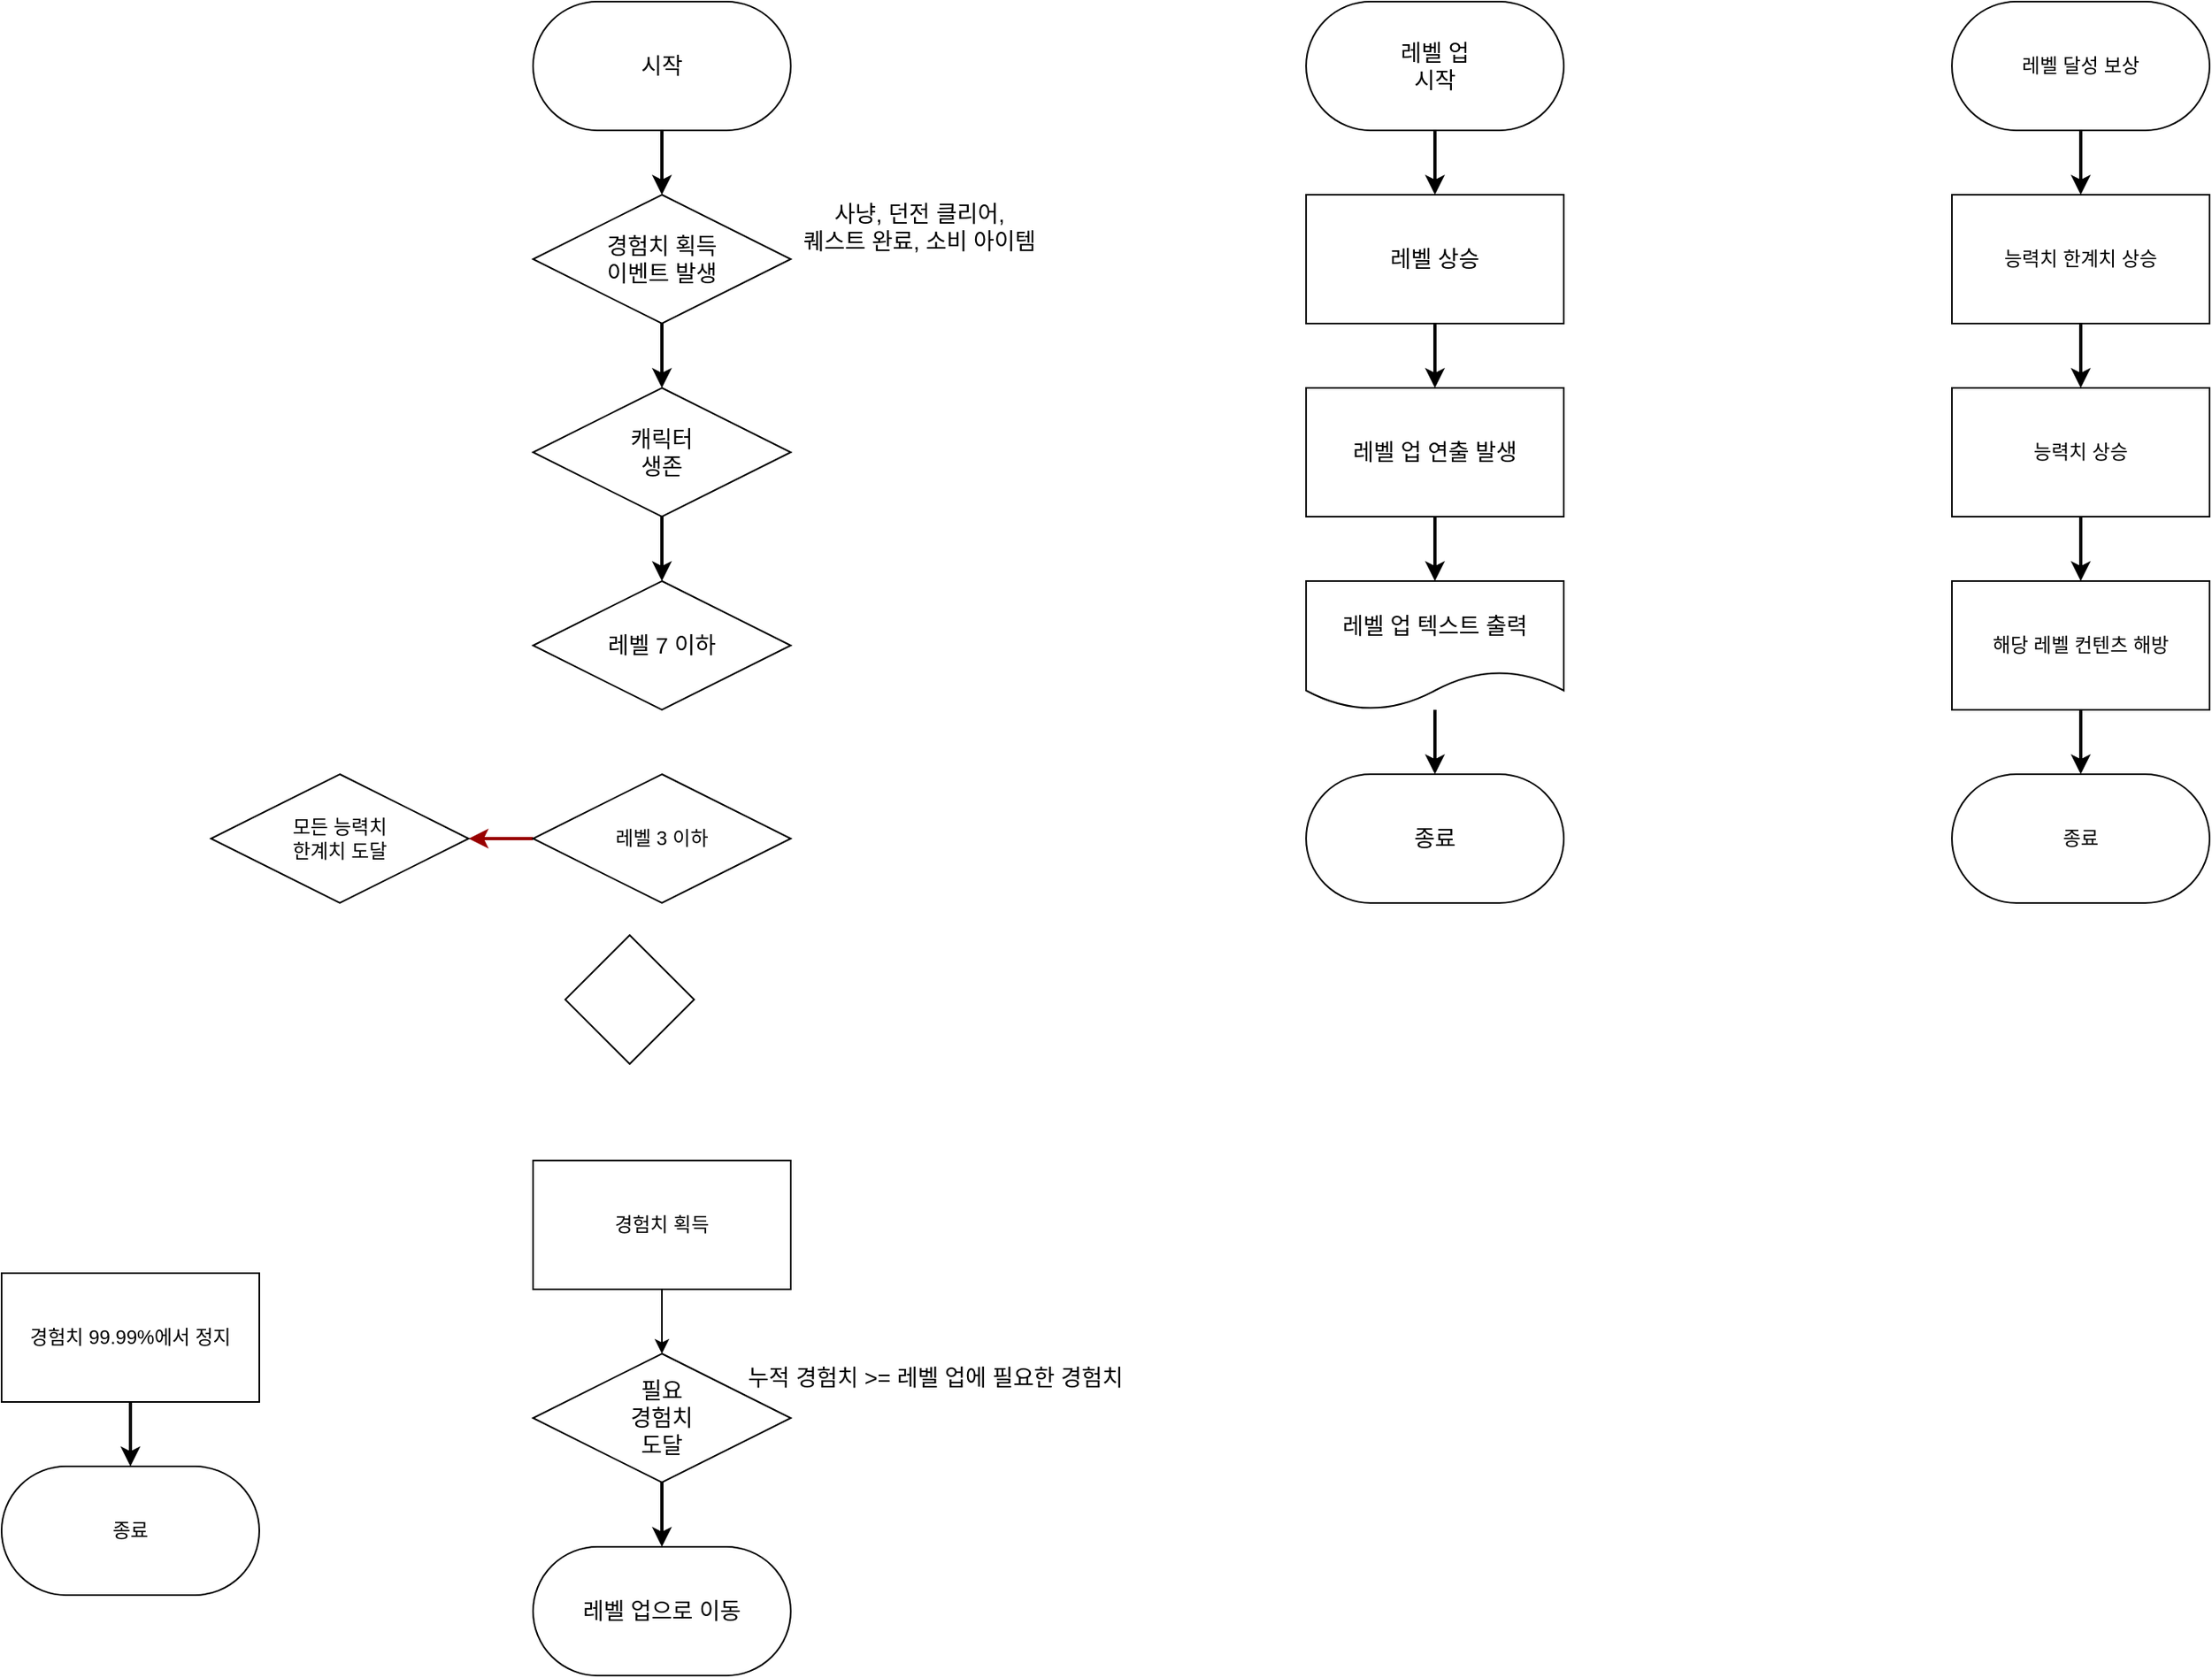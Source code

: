 <mxfile version="22.1.11" type="device">
  <diagram id="C5RBs43oDa-KdzZeNtuy" name="Page-1">
    <mxGraphModel dx="1509" dy="758" grid="1" gridSize="10" guides="1" tooltips="1" connect="1" arrows="1" fold="1" page="1" pageScale="1" pageWidth="827" pageHeight="1169" math="0" shadow="0">
      <root>
        <mxCell id="WIyWlLk6GJQsqaUBKTNV-0" />
        <mxCell id="WIyWlLk6GJQsqaUBKTNV-1" parent="WIyWlLk6GJQsqaUBKTNV-0" />
        <mxCell id="CSgYlb6cWF5ThP2nFrCP-2" value="레벨 7 이하" style="rhombus;whiteSpace=wrap;html=1;fontSize=14;" parent="WIyWlLk6GJQsqaUBKTNV-1" vertex="1">
          <mxGeometry x="360" y="400" width="160" height="80" as="geometry" />
        </mxCell>
        <mxCell id="CSgYlb6cWF5ThP2nFrCP-36" style="edgeStyle=orthogonalEdgeStyle;rounded=0;orthogonalLoop=1;jettySize=auto;html=1;exitX=0.5;exitY=1;exitDx=0;exitDy=0;entryX=0.5;entryY=0;entryDx=0;entryDy=0;strokeWidth=2;fontSize=14;" parent="WIyWlLk6GJQsqaUBKTNV-1" source="CSgYlb6cWF5ThP2nFrCP-3" target="CSgYlb6cWF5ThP2nFrCP-2" edge="1">
          <mxGeometry relative="1" as="geometry" />
        </mxCell>
        <mxCell id="CSgYlb6cWF5ThP2nFrCP-3" value="캐릭터&lt;br style=&quot;font-size: 14px;&quot;&gt;생존" style="rhombus;whiteSpace=wrap;html=1;fontSize=14;" parent="WIyWlLk6GJQsqaUBKTNV-1" vertex="1">
          <mxGeometry x="360" y="280" width="160" height="80" as="geometry" />
        </mxCell>
        <mxCell id="CSgYlb6cWF5ThP2nFrCP-34" style="edgeStyle=orthogonalEdgeStyle;rounded=0;orthogonalLoop=1;jettySize=auto;html=1;exitX=0.5;exitY=1;exitDx=0;exitDy=0;entryX=0.5;entryY=0;entryDx=0;entryDy=0;strokeWidth=2;fontSize=14;" parent="WIyWlLk6GJQsqaUBKTNV-1" source="CSgYlb6cWF5ThP2nFrCP-15" target="CSgYlb6cWF5ThP2nFrCP-30" edge="1">
          <mxGeometry relative="1" as="geometry" />
        </mxCell>
        <mxCell id="CSgYlb6cWF5ThP2nFrCP-15" value="시작" style="rounded=1;whiteSpace=wrap;html=1;arcSize=50;fontSize=14;" parent="WIyWlLk6GJQsqaUBKTNV-1" vertex="1">
          <mxGeometry x="360" y="40" width="160" height="80" as="geometry" />
        </mxCell>
        <mxCell id="CSgYlb6cWF5ThP2nFrCP-62" style="edgeStyle=orthogonalEdgeStyle;rounded=0;orthogonalLoop=1;jettySize=auto;html=1;exitX=0.5;exitY=1;exitDx=0;exitDy=0;entryX=0.5;entryY=0;entryDx=0;entryDy=0;strokeWidth=2;" parent="WIyWlLk6GJQsqaUBKTNV-1" source="CSgYlb6cWF5ThP2nFrCP-16" target="CSgYlb6cWF5ThP2nFrCP-59" edge="1">
          <mxGeometry relative="1" as="geometry" />
        </mxCell>
        <mxCell id="CSgYlb6cWF5ThP2nFrCP-16" value="필요&lt;br style=&quot;font-size: 14px;&quot;&gt;경험치&lt;br style=&quot;font-size: 14px;&quot;&gt;도달" style="rhombus;whiteSpace=wrap;html=1;fontSize=14;" parent="WIyWlLk6GJQsqaUBKTNV-1" vertex="1">
          <mxGeometry x="360" y="880" width="160" height="80" as="geometry" />
        </mxCell>
        <mxCell id="CSgYlb6cWF5ThP2nFrCP-35" style="edgeStyle=orthogonalEdgeStyle;rounded=0;orthogonalLoop=1;jettySize=auto;html=1;exitX=0.5;exitY=1;exitDx=0;exitDy=0;strokeWidth=2;fontSize=14;" parent="WIyWlLk6GJQsqaUBKTNV-1" source="CSgYlb6cWF5ThP2nFrCP-30" target="CSgYlb6cWF5ThP2nFrCP-3" edge="1">
          <mxGeometry relative="1" as="geometry" />
        </mxCell>
        <mxCell id="CSgYlb6cWF5ThP2nFrCP-30" value="경험치 획득&lt;br style=&quot;font-size: 14px;&quot;&gt;이벤트 발생" style="rhombus;whiteSpace=wrap;html=1;fontSize=14;" parent="WIyWlLk6GJQsqaUBKTNV-1" vertex="1">
          <mxGeometry x="360" y="160" width="160" height="80" as="geometry" />
        </mxCell>
        <mxCell id="CSgYlb6cWF5ThP2nFrCP-31" value="종료" style="rounded=1;whiteSpace=wrap;html=1;arcSize=50;fontSize=14;" parent="WIyWlLk6GJQsqaUBKTNV-1" vertex="1">
          <mxGeometry x="840" y="520" width="160" height="80" as="geometry" />
        </mxCell>
        <mxCell id="CSgYlb6cWF5ThP2nFrCP-33" value="사냥, 던전 클리어,&lt;br style=&quot;font-size: 14px;&quot;&gt;퀘스트 완료, 소비 아이템" style="text;html=1;strokeColor=none;fillColor=none;align=center;verticalAlign=middle;whiteSpace=wrap;rounded=0;fontSize=14;" parent="WIyWlLk6GJQsqaUBKTNV-1" vertex="1">
          <mxGeometry x="520" y="160" width="160" height="40" as="geometry" />
        </mxCell>
        <mxCell id="CSgYlb6cWF5ThP2nFrCP-44" style="edgeStyle=orthogonalEdgeStyle;rounded=0;orthogonalLoop=1;jettySize=auto;html=1;exitX=0.5;exitY=1;exitDx=0;exitDy=0;entryX=0.5;entryY=0;entryDx=0;entryDy=0;strokeWidth=2;fontSize=14;" parent="WIyWlLk6GJQsqaUBKTNV-1" source="CSgYlb6cWF5ThP2nFrCP-38" target="CSgYlb6cWF5ThP2nFrCP-42" edge="1">
          <mxGeometry relative="1" as="geometry" />
        </mxCell>
        <mxCell id="CSgYlb6cWF5ThP2nFrCP-38" value="레벨 상승" style="whiteSpace=wrap;html=1;fontSize=14;" parent="WIyWlLk6GJQsqaUBKTNV-1" vertex="1">
          <mxGeometry x="840" y="160" width="160" height="80" as="geometry" />
        </mxCell>
        <mxCell id="CSgYlb6cWF5ThP2nFrCP-48" value="" style="edgeStyle=orthogonalEdgeStyle;rounded=0;orthogonalLoop=1;jettySize=auto;html=1;strokeWidth=2;fontSize=14;" parent="WIyWlLk6GJQsqaUBKTNV-1" source="CSgYlb6cWF5ThP2nFrCP-41" target="CSgYlb6cWF5ThP2nFrCP-31" edge="1">
          <mxGeometry relative="1" as="geometry" />
        </mxCell>
        <mxCell id="CSgYlb6cWF5ThP2nFrCP-41" value="레벨 업 텍스트 출력" style="shape=document;whiteSpace=wrap;html=1;boundedLbl=1;fontSize=14;" parent="WIyWlLk6GJQsqaUBKTNV-1" vertex="1">
          <mxGeometry x="840" y="400" width="160" height="80" as="geometry" />
        </mxCell>
        <mxCell id="CSgYlb6cWF5ThP2nFrCP-45" style="edgeStyle=orthogonalEdgeStyle;rounded=0;orthogonalLoop=1;jettySize=auto;html=1;exitX=0.5;exitY=1;exitDx=0;exitDy=0;entryX=0.5;entryY=0;entryDx=0;entryDy=0;strokeWidth=2;fontSize=14;" parent="WIyWlLk6GJQsqaUBKTNV-1" source="CSgYlb6cWF5ThP2nFrCP-42" target="CSgYlb6cWF5ThP2nFrCP-41" edge="1">
          <mxGeometry relative="1" as="geometry" />
        </mxCell>
        <mxCell id="CSgYlb6cWF5ThP2nFrCP-42" value="레벨 업 연출 발생" style="whiteSpace=wrap;html=1;fontSize=14;" parent="WIyWlLk6GJQsqaUBKTNV-1" vertex="1">
          <mxGeometry x="840" y="280" width="160" height="80" as="geometry" />
        </mxCell>
        <mxCell id="9F6AWZ_ub-mQiCkGwfMx-12" style="edgeStyle=orthogonalEdgeStyle;rounded=0;orthogonalLoop=1;jettySize=auto;html=1;exitX=0.5;exitY=1;exitDx=0;exitDy=0;entryX=0.5;entryY=0;entryDx=0;entryDy=0;" edge="1" parent="WIyWlLk6GJQsqaUBKTNV-1" source="CSgYlb6cWF5ThP2nFrCP-54" target="CSgYlb6cWF5ThP2nFrCP-16">
          <mxGeometry relative="1" as="geometry" />
        </mxCell>
        <mxCell id="CSgYlb6cWF5ThP2nFrCP-54" value="경험치 획득" style="whiteSpace=wrap;html=1;" parent="WIyWlLk6GJQsqaUBKTNV-1" vertex="1">
          <mxGeometry x="360" y="760" width="160" height="80" as="geometry" />
        </mxCell>
        <mxCell id="CSgYlb6cWF5ThP2nFrCP-59" value="레벨 업으로 이동" style="rounded=1;whiteSpace=wrap;html=1;arcSize=50;fontSize=14;" parent="WIyWlLk6GJQsqaUBKTNV-1" vertex="1">
          <mxGeometry x="360" y="1000" width="160" height="80" as="geometry" />
        </mxCell>
        <mxCell id="CSgYlb6cWF5ThP2nFrCP-60" value="종료" style="rounded=1;whiteSpace=wrap;html=1;arcSize=50;" parent="WIyWlLk6GJQsqaUBKTNV-1" vertex="1">
          <mxGeometry x="30" y="950" width="160" height="80" as="geometry" />
        </mxCell>
        <mxCell id="CSgYlb6cWF5ThP2nFrCP-63" value="누적 경험치 &amp;gt;= 레벨 업에 필요한 경험치" style="text;html=1;strokeColor=none;fillColor=none;align=center;verticalAlign=middle;whiteSpace=wrap;rounded=0;fontSize=14;" parent="WIyWlLk6GJQsqaUBKTNV-1" vertex="1">
          <mxGeometry x="480" y="880" width="260" height="30" as="geometry" />
        </mxCell>
        <mxCell id="CSgYlb6cWF5ThP2nFrCP-73" style="edgeStyle=orthogonalEdgeStyle;rounded=0;orthogonalLoop=1;jettySize=auto;html=1;exitX=0.5;exitY=1;exitDx=0;exitDy=0;entryX=0.5;entryY=0;entryDx=0;entryDy=0;strokeWidth=2;" parent="WIyWlLk6GJQsqaUBKTNV-1" source="CSgYlb6cWF5ThP2nFrCP-72" target="CSgYlb6cWF5ThP2nFrCP-38" edge="1">
          <mxGeometry relative="1" as="geometry" />
        </mxCell>
        <mxCell id="CSgYlb6cWF5ThP2nFrCP-72" value="레벨 업&lt;br&gt;시작" style="rounded=1;whiteSpace=wrap;html=1;arcSize=50;fontSize=14;" parent="WIyWlLk6GJQsqaUBKTNV-1" vertex="1">
          <mxGeometry x="840" y="40" width="160" height="80" as="geometry" />
        </mxCell>
        <mxCell id="CSgYlb6cWF5ThP2nFrCP-79" style="edgeStyle=orthogonalEdgeStyle;rounded=0;orthogonalLoop=1;jettySize=auto;html=1;exitX=0.5;exitY=1;exitDx=0;exitDy=0;entryX=0.5;entryY=0;entryDx=0;entryDy=0;strokeWidth=2;" parent="WIyWlLk6GJQsqaUBKTNV-1" source="CSgYlb6cWF5ThP2nFrCP-74" target="CSgYlb6cWF5ThP2nFrCP-75" edge="1">
          <mxGeometry relative="1" as="geometry" />
        </mxCell>
        <mxCell id="CSgYlb6cWF5ThP2nFrCP-74" value="레벨 달성 보상" style="rounded=1;whiteSpace=wrap;html=1;arcSize=50;" parent="WIyWlLk6GJQsqaUBKTNV-1" vertex="1">
          <mxGeometry x="1241" y="40" width="160" height="80" as="geometry" />
        </mxCell>
        <mxCell id="CSgYlb6cWF5ThP2nFrCP-80" style="edgeStyle=orthogonalEdgeStyle;rounded=0;orthogonalLoop=1;jettySize=auto;html=1;exitX=0.5;exitY=1;exitDx=0;exitDy=0;entryX=0.5;entryY=0;entryDx=0;entryDy=0;strokeWidth=2;" parent="WIyWlLk6GJQsqaUBKTNV-1" source="CSgYlb6cWF5ThP2nFrCP-75" target="CSgYlb6cWF5ThP2nFrCP-76" edge="1">
          <mxGeometry relative="1" as="geometry" />
        </mxCell>
        <mxCell id="CSgYlb6cWF5ThP2nFrCP-75" value="능력치 한계치 상승" style="whiteSpace=wrap;html=1;" parent="WIyWlLk6GJQsqaUBKTNV-1" vertex="1">
          <mxGeometry x="1241" y="160" width="160" height="80" as="geometry" />
        </mxCell>
        <mxCell id="CSgYlb6cWF5ThP2nFrCP-81" style="edgeStyle=orthogonalEdgeStyle;rounded=0;orthogonalLoop=1;jettySize=auto;html=1;exitX=0.5;exitY=1;exitDx=0;exitDy=0;entryX=0.5;entryY=0;entryDx=0;entryDy=0;strokeWidth=2;" parent="WIyWlLk6GJQsqaUBKTNV-1" source="CSgYlb6cWF5ThP2nFrCP-76" target="CSgYlb6cWF5ThP2nFrCP-77" edge="1">
          <mxGeometry relative="1" as="geometry" />
        </mxCell>
        <mxCell id="CSgYlb6cWF5ThP2nFrCP-76" value="능력치 상승" style="whiteSpace=wrap;html=1;" parent="WIyWlLk6GJQsqaUBKTNV-1" vertex="1">
          <mxGeometry x="1241" y="280" width="160" height="80" as="geometry" />
        </mxCell>
        <mxCell id="CSgYlb6cWF5ThP2nFrCP-82" style="edgeStyle=orthogonalEdgeStyle;rounded=0;orthogonalLoop=1;jettySize=auto;html=1;exitX=0.5;exitY=1;exitDx=0;exitDy=0;entryX=0.5;entryY=0;entryDx=0;entryDy=0;strokeWidth=2;" parent="WIyWlLk6GJQsqaUBKTNV-1" source="CSgYlb6cWF5ThP2nFrCP-77" target="CSgYlb6cWF5ThP2nFrCP-78" edge="1">
          <mxGeometry relative="1" as="geometry" />
        </mxCell>
        <mxCell id="CSgYlb6cWF5ThP2nFrCP-77" value="해당 레벨 컨텐츠 해방" style="whiteSpace=wrap;html=1;" parent="WIyWlLk6GJQsqaUBKTNV-1" vertex="1">
          <mxGeometry x="1241" y="400" width="160" height="80" as="geometry" />
        </mxCell>
        <mxCell id="CSgYlb6cWF5ThP2nFrCP-78" value="종료" style="rounded=1;whiteSpace=wrap;html=1;arcSize=50;" parent="WIyWlLk6GJQsqaUBKTNV-1" vertex="1">
          <mxGeometry x="1241" y="520" width="160" height="80" as="geometry" />
        </mxCell>
        <mxCell id="9F6AWZ_ub-mQiCkGwfMx-7" style="edgeStyle=orthogonalEdgeStyle;rounded=0;orthogonalLoop=1;jettySize=auto;html=1;exitX=0.5;exitY=1;exitDx=0;exitDy=0;entryX=0.5;entryY=0;entryDx=0;entryDy=0;strokeWidth=2;" edge="1" parent="WIyWlLk6GJQsqaUBKTNV-1" source="9F6AWZ_ub-mQiCkGwfMx-5" target="CSgYlb6cWF5ThP2nFrCP-60">
          <mxGeometry relative="1" as="geometry" />
        </mxCell>
        <mxCell id="9F6AWZ_ub-mQiCkGwfMx-5" value="경험치 99.99%에서 정지" style="whiteSpace=wrap;html=1;" vertex="1" parent="WIyWlLk6GJQsqaUBKTNV-1">
          <mxGeometry x="30" y="830" width="160" height="80" as="geometry" />
        </mxCell>
        <mxCell id="9F6AWZ_ub-mQiCkGwfMx-16" style="edgeStyle=orthogonalEdgeStyle;rounded=0;orthogonalLoop=1;jettySize=auto;html=1;exitX=0;exitY=0.5;exitDx=0;exitDy=0;entryX=1;entryY=0.5;entryDx=0;entryDy=0;strokeWidth=2;strokeColor=#990000;" edge="1" parent="WIyWlLk6GJQsqaUBKTNV-1" source="9F6AWZ_ub-mQiCkGwfMx-13" target="9F6AWZ_ub-mQiCkGwfMx-15">
          <mxGeometry relative="1" as="geometry" />
        </mxCell>
        <mxCell id="9F6AWZ_ub-mQiCkGwfMx-13" value="레벨 3 이하" style="rhombus;whiteSpace=wrap;html=1;" vertex="1" parent="WIyWlLk6GJQsqaUBKTNV-1">
          <mxGeometry x="360" y="520" width="160" height="80" as="geometry" />
        </mxCell>
        <mxCell id="9F6AWZ_ub-mQiCkGwfMx-14" value="" style="rhombus;whiteSpace=wrap;html=1;" vertex="1" parent="WIyWlLk6GJQsqaUBKTNV-1">
          <mxGeometry x="380" y="620" width="80" height="80" as="geometry" />
        </mxCell>
        <mxCell id="9F6AWZ_ub-mQiCkGwfMx-15" value="모든 능력치&lt;br&gt;한계치 도달" style="rhombus;whiteSpace=wrap;html=1;" vertex="1" parent="WIyWlLk6GJQsqaUBKTNV-1">
          <mxGeometry x="160" y="520" width="160" height="80" as="geometry" />
        </mxCell>
      </root>
    </mxGraphModel>
  </diagram>
</mxfile>
